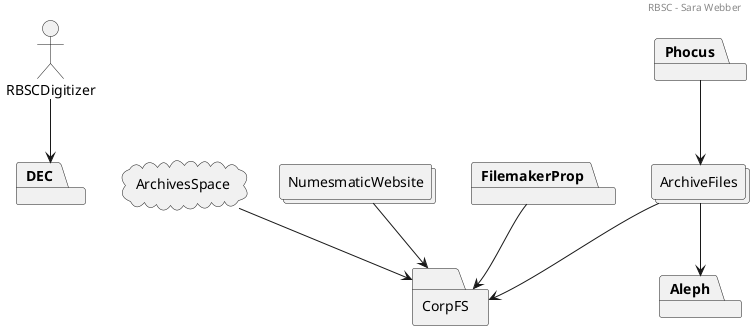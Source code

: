 # Render via PlantUML
# Generated via plantuml-preview (https://github.com/peele/plantuml-preview) in Atom
# package
# node
# folder
# frame
# cloud
# database
# interface
@startuml

header RBSC - Sara Webber

actor RBSCDigitizer
cloud ArchivesSpace
collections ArchiveFiles
collections NumesmaticWebsite
folder CorpFS
package Aleph
package DEC
package FilemakerProp
package Phocus

ArchivesSpace --> CorpFS
FilemakerProp --> CorpFS
NumesmaticWebsite --> CorpFS
Phocus --> ArchiveFiles
ArchiveFiles --> Aleph
ArchiveFiles --> CorpFS
RBSCDigitizer --> DEC
@enduml
